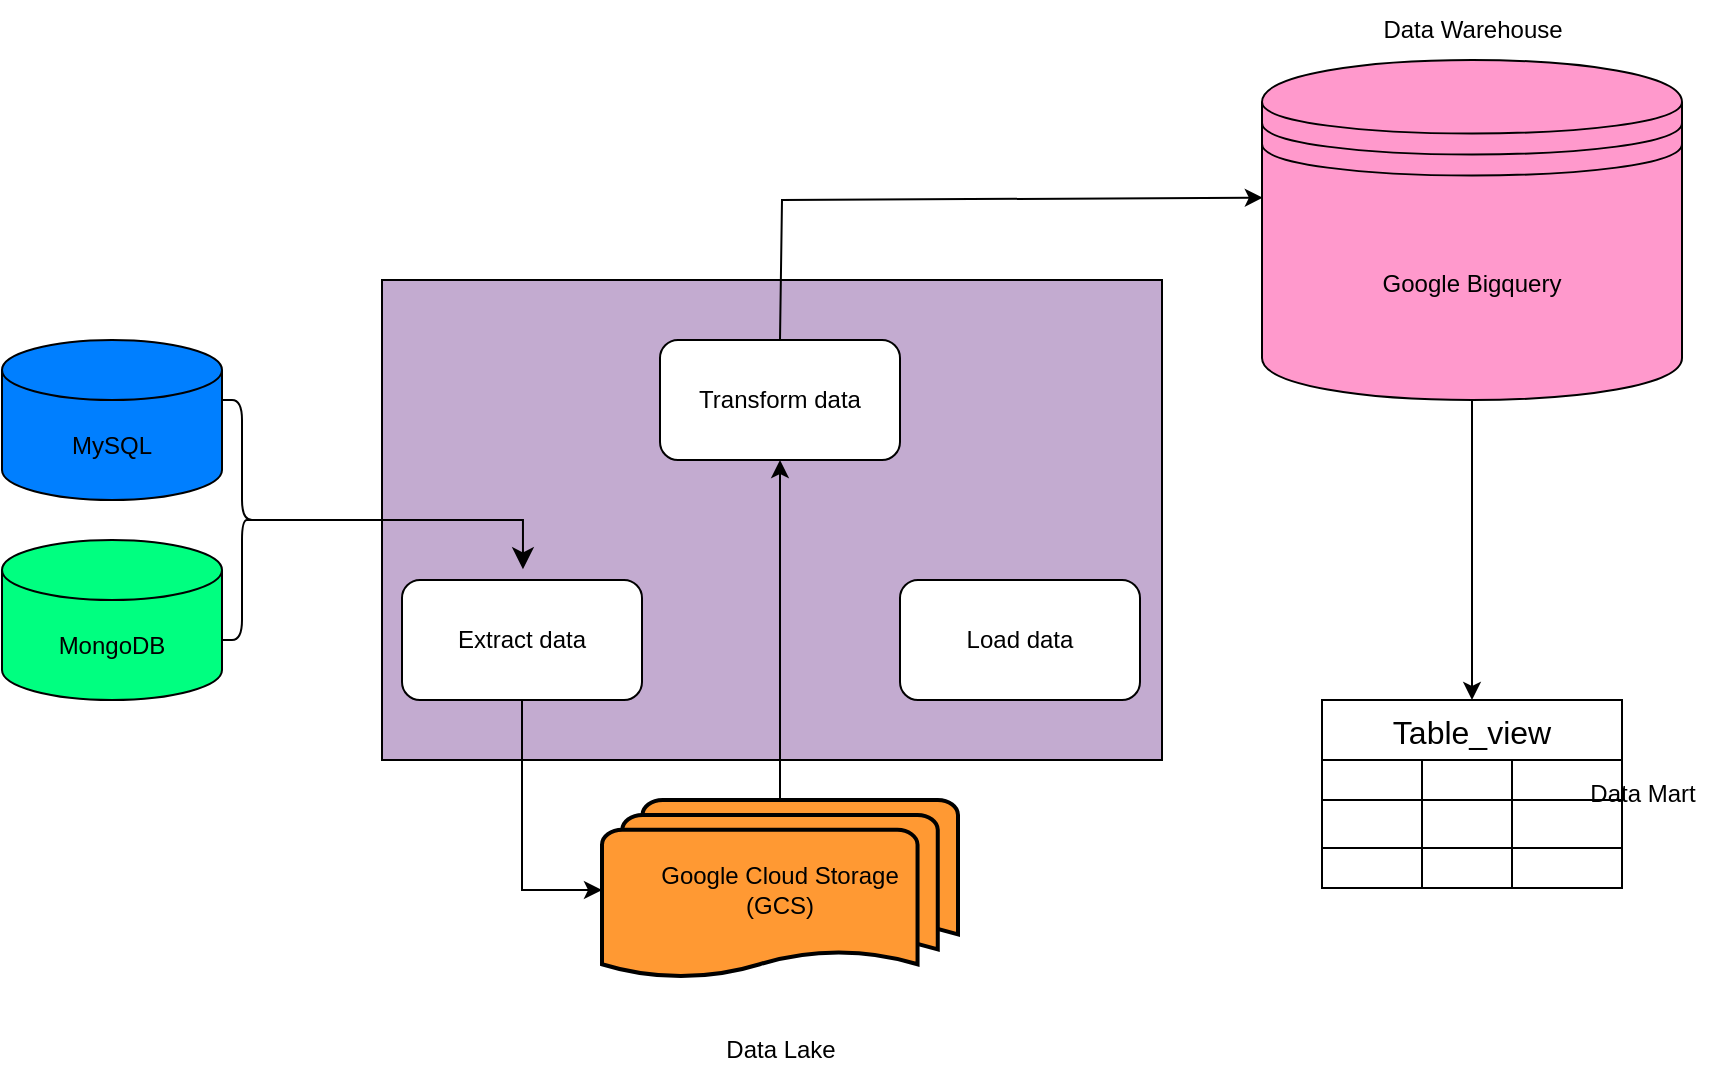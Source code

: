 <mxfile version="22.0.8" type="github">
  <diagram name="Trang-1" id="rsTrPgpdYaaQ_Xsguely">
    <mxGraphModel dx="2222" dy="652" grid="1" gridSize="10" guides="1" tooltips="1" connect="1" arrows="1" fold="1" page="1" pageScale="1" pageWidth="827" pageHeight="1169" math="0" shadow="0">
      <root>
        <mxCell id="0" />
        <mxCell id="1" parent="0" />
        <mxCell id="7S6xeoXfTRGh5N-Alklt-53" value="" style="rounded=0;whiteSpace=wrap;html=1;fillColor=#C3ABD0;" parent="1" vertex="1">
          <mxGeometry x="120" y="160" width="390" height="240" as="geometry" />
        </mxCell>
        <mxCell id="7S6xeoXfTRGh5N-Alklt-1" value="MongoDB" style="shape=cylinder3;whiteSpace=wrap;html=1;boundedLbl=1;backgroundOutline=1;size=15;fillColor=#00FF80;" parent="1" vertex="1">
          <mxGeometry x="-70" y="290" width="110" height="80" as="geometry" />
        </mxCell>
        <mxCell id="7S6xeoXfTRGh5N-Alklt-2" value="MySQL" style="shape=cylinder3;whiteSpace=wrap;html=1;boundedLbl=1;backgroundOutline=1;size=15;fillColor=#007FFF;" parent="1" vertex="1">
          <mxGeometry x="-70" y="190" width="110" height="80" as="geometry" />
        </mxCell>
        <mxCell id="7S6xeoXfTRGh5N-Alklt-3" value="Extract data" style="rounded=1;whiteSpace=wrap;html=1;" parent="1" vertex="1">
          <mxGeometry x="130" y="310" width="120" height="60" as="geometry" />
        </mxCell>
        <mxCell id="7S6xeoXfTRGh5N-Alklt-9" value="Transform data" style="rounded=1;whiteSpace=wrap;html=1;" parent="1" vertex="1">
          <mxGeometry x="259" y="190" width="120" height="60" as="geometry" />
        </mxCell>
        <mxCell id="7S6xeoXfTRGh5N-Alklt-12" value="Data Lake" style="text;html=1;align=center;verticalAlign=middle;resizable=0;points=[];autosize=1;strokeColor=none;fillColor=none;" parent="1" vertex="1">
          <mxGeometry x="279" y="530" width="80" height="30" as="geometry" />
        </mxCell>
        <mxCell id="7S6xeoXfTRGh5N-Alklt-13" value="Google Bigquery" style="shape=datastore;whiteSpace=wrap;html=1;fillColor=#FF99CC;" parent="1" vertex="1">
          <mxGeometry x="560" y="50" width="210" height="170" as="geometry" />
        </mxCell>
        <mxCell id="7S6xeoXfTRGh5N-Alklt-27" value="Table_view" style="shape=table;startSize=30;container=1;collapsible=0;childLayout=tableLayout;strokeColor=default;fontSize=16;" parent="1" vertex="1">
          <mxGeometry x="590" y="370" width="150" height="94" as="geometry" />
        </mxCell>
        <mxCell id="7S6xeoXfTRGh5N-Alklt-28" value="" style="shape=tableRow;horizontal=0;startSize=0;swimlaneHead=0;swimlaneBody=0;strokeColor=inherit;top=0;left=0;bottom=0;right=0;collapsible=0;dropTarget=0;fillColor=none;points=[[0,0.5],[1,0.5]];portConstraint=eastwest;fontSize=16;" parent="7S6xeoXfTRGh5N-Alklt-27" vertex="1">
          <mxGeometry y="30" width="150" height="20" as="geometry" />
        </mxCell>
        <mxCell id="7S6xeoXfTRGh5N-Alklt-29" value="" style="shape=partialRectangle;html=1;whiteSpace=wrap;connectable=0;strokeColor=inherit;overflow=hidden;fillColor=none;top=0;left=0;bottom=0;right=0;pointerEvents=1;fontSize=16;" parent="7S6xeoXfTRGh5N-Alklt-28" vertex="1">
          <mxGeometry width="50" height="20" as="geometry">
            <mxRectangle width="50" height="20" as="alternateBounds" />
          </mxGeometry>
        </mxCell>
        <mxCell id="7S6xeoXfTRGh5N-Alklt-30" value="" style="shape=partialRectangle;html=1;whiteSpace=wrap;connectable=0;strokeColor=inherit;overflow=hidden;fillColor=none;top=0;left=0;bottom=0;right=0;pointerEvents=1;fontSize=16;" parent="7S6xeoXfTRGh5N-Alklt-28" vertex="1">
          <mxGeometry x="50" width="45" height="20" as="geometry">
            <mxRectangle width="45" height="20" as="alternateBounds" />
          </mxGeometry>
        </mxCell>
        <mxCell id="7S6xeoXfTRGh5N-Alklt-31" value="" style="shape=partialRectangle;html=1;whiteSpace=wrap;connectable=0;strokeColor=inherit;overflow=hidden;fillColor=none;top=0;left=0;bottom=0;right=0;pointerEvents=1;fontSize=16;" parent="7S6xeoXfTRGh5N-Alklt-28" vertex="1">
          <mxGeometry x="95" width="55" height="20" as="geometry">
            <mxRectangle width="55" height="20" as="alternateBounds" />
          </mxGeometry>
        </mxCell>
        <mxCell id="7S6xeoXfTRGh5N-Alklt-32" value="" style="shape=tableRow;horizontal=0;startSize=0;swimlaneHead=0;swimlaneBody=0;strokeColor=inherit;top=0;left=0;bottom=0;right=0;collapsible=0;dropTarget=0;fillColor=none;points=[[0,0.5],[1,0.5]];portConstraint=eastwest;fontSize=16;" parent="7S6xeoXfTRGh5N-Alklt-27" vertex="1">
          <mxGeometry y="50" width="150" height="24" as="geometry" />
        </mxCell>
        <mxCell id="7S6xeoXfTRGh5N-Alklt-33" value="" style="shape=partialRectangle;html=1;whiteSpace=wrap;connectable=0;strokeColor=inherit;overflow=hidden;fillColor=none;top=0;left=0;bottom=0;right=0;pointerEvents=1;fontSize=16;" parent="7S6xeoXfTRGh5N-Alklt-32" vertex="1">
          <mxGeometry width="50" height="24" as="geometry">
            <mxRectangle width="50" height="24" as="alternateBounds" />
          </mxGeometry>
        </mxCell>
        <mxCell id="7S6xeoXfTRGh5N-Alklt-34" value="" style="shape=partialRectangle;html=1;whiteSpace=wrap;connectable=0;strokeColor=inherit;overflow=hidden;fillColor=none;top=0;left=0;bottom=0;right=0;pointerEvents=1;fontSize=16;" parent="7S6xeoXfTRGh5N-Alklt-32" vertex="1">
          <mxGeometry x="50" width="45" height="24" as="geometry">
            <mxRectangle width="45" height="24" as="alternateBounds" />
          </mxGeometry>
        </mxCell>
        <mxCell id="7S6xeoXfTRGh5N-Alklt-35" value="" style="shape=partialRectangle;html=1;whiteSpace=wrap;connectable=0;strokeColor=inherit;overflow=hidden;fillColor=none;top=0;left=0;bottom=0;right=0;pointerEvents=1;fontSize=16;" parent="7S6xeoXfTRGh5N-Alklt-32" vertex="1">
          <mxGeometry x="95" width="55" height="24" as="geometry">
            <mxRectangle width="55" height="24" as="alternateBounds" />
          </mxGeometry>
        </mxCell>
        <mxCell id="7S6xeoXfTRGh5N-Alklt-36" value="" style="shape=tableRow;horizontal=0;startSize=0;swimlaneHead=0;swimlaneBody=0;strokeColor=inherit;top=0;left=0;bottom=0;right=0;collapsible=0;dropTarget=0;fillColor=none;points=[[0,0.5],[1,0.5]];portConstraint=eastwest;fontSize=16;" parent="7S6xeoXfTRGh5N-Alklt-27" vertex="1">
          <mxGeometry y="74" width="150" height="20" as="geometry" />
        </mxCell>
        <mxCell id="7S6xeoXfTRGh5N-Alklt-37" value="" style="shape=partialRectangle;html=1;whiteSpace=wrap;connectable=0;strokeColor=inherit;overflow=hidden;fillColor=none;top=0;left=0;bottom=0;right=0;pointerEvents=1;fontSize=16;" parent="7S6xeoXfTRGh5N-Alklt-36" vertex="1">
          <mxGeometry width="50" height="20" as="geometry">
            <mxRectangle width="50" height="20" as="alternateBounds" />
          </mxGeometry>
        </mxCell>
        <mxCell id="7S6xeoXfTRGh5N-Alklt-38" value="" style="shape=partialRectangle;html=1;whiteSpace=wrap;connectable=0;strokeColor=inherit;overflow=hidden;fillColor=none;top=0;left=0;bottom=0;right=0;pointerEvents=1;fontSize=16;" parent="7S6xeoXfTRGh5N-Alklt-36" vertex="1">
          <mxGeometry x="50" width="45" height="20" as="geometry">
            <mxRectangle width="45" height="20" as="alternateBounds" />
          </mxGeometry>
        </mxCell>
        <mxCell id="7S6xeoXfTRGh5N-Alklt-39" value="" style="shape=partialRectangle;html=1;whiteSpace=wrap;connectable=0;strokeColor=inherit;overflow=hidden;fillColor=none;top=0;left=0;bottom=0;right=0;pointerEvents=1;fontSize=16;" parent="7S6xeoXfTRGh5N-Alklt-36" vertex="1">
          <mxGeometry x="95" width="55" height="20" as="geometry">
            <mxRectangle width="55" height="20" as="alternateBounds" />
          </mxGeometry>
        </mxCell>
        <mxCell id="7S6xeoXfTRGh5N-Alklt-40" value="Data Mart" style="text;html=1;align=center;verticalAlign=middle;resizable=0;points=[];autosize=1;strokeColor=none;fillColor=none;" parent="1" vertex="1">
          <mxGeometry x="710" y="402" width="80" height="30" as="geometry" />
        </mxCell>
        <mxCell id="7S6xeoXfTRGh5N-Alklt-41" value="" style="endArrow=classic;html=1;rounded=0;entryX=0.5;entryY=0;entryDx=0;entryDy=0;" parent="1" source="7S6xeoXfTRGh5N-Alklt-13" target="7S6xeoXfTRGh5N-Alklt-27" edge="1">
          <mxGeometry width="50" height="50" relative="1" as="geometry">
            <mxPoint x="480" y="430" as="sourcePoint" />
            <mxPoint x="640" y="430" as="targetPoint" />
          </mxGeometry>
        </mxCell>
        <mxCell id="7S6xeoXfTRGh5N-Alklt-42" value="Google Cloud Storage&lt;br&gt;(GCS)&lt;br&gt;" style="strokeWidth=2;html=1;shape=mxgraph.flowchart.multi-document;whiteSpace=wrap;fillColor=#FF9933;" parent="1" vertex="1">
          <mxGeometry x="230" y="420" width="178" height="90" as="geometry" />
        </mxCell>
        <mxCell id="7S6xeoXfTRGh5N-Alklt-43" value="Data Warehouse" style="text;html=1;align=center;verticalAlign=middle;resizable=0;points=[];autosize=1;strokeColor=none;fillColor=none;" parent="1" vertex="1">
          <mxGeometry x="610" y="20" width="110" height="30" as="geometry" />
        </mxCell>
        <mxCell id="7S6xeoXfTRGh5N-Alklt-46" value="" style="endArrow=classic;html=1;rounded=0;exitX=0.5;exitY=0;exitDx=0;exitDy=0;exitPerimeter=0;entryX=0.5;entryY=1;entryDx=0;entryDy=0;" parent="1" source="7S6xeoXfTRGh5N-Alklt-42" target="7S6xeoXfTRGh5N-Alklt-9" edge="1">
          <mxGeometry width="50" height="50" relative="1" as="geometry">
            <mxPoint x="480" y="350" as="sourcePoint" />
            <mxPoint x="530" y="300" as="targetPoint" />
          </mxGeometry>
        </mxCell>
        <mxCell id="7S6xeoXfTRGh5N-Alklt-51" value="Load data" style="rounded=1;whiteSpace=wrap;html=1;" parent="1" vertex="1">
          <mxGeometry x="379" y="310" width="120" height="60" as="geometry" />
        </mxCell>
        <mxCell id="7S6xeoXfTRGh5N-Alklt-56" value="" style="shape=curlyBracket;whiteSpace=wrap;html=1;rounded=1;flipH=1;labelPosition=right;verticalLabelPosition=middle;align=left;verticalAlign=middle;" parent="1" vertex="1">
          <mxGeometry x="40" y="220" width="20" height="120" as="geometry" />
        </mxCell>
        <mxCell id="7S6xeoXfTRGh5N-Alklt-57" value="" style="edgeStyle=elbowEdgeStyle;elbow=vertical;endArrow=classic;html=1;curved=0;rounded=0;endSize=8;startSize=8;exitX=0.1;exitY=0.5;exitDx=0;exitDy=0;exitPerimeter=0;entryX=0.504;entryY=-0.089;entryDx=0;entryDy=0;entryPerimeter=0;" parent="1" source="7S6xeoXfTRGh5N-Alklt-56" target="7S6xeoXfTRGh5N-Alklt-3" edge="1">
          <mxGeometry width="50" height="50" relative="1" as="geometry">
            <mxPoint x="480" y="260" as="sourcePoint" />
            <mxPoint x="530" y="210" as="targetPoint" />
            <Array as="points">
              <mxPoint x="170" y="280" />
            </Array>
          </mxGeometry>
        </mxCell>
        <mxCell id="7S6xeoXfTRGh5N-Alklt-59" value="" style="endArrow=classic;html=1;rounded=0;exitX=0.5;exitY=0;exitDx=0;exitDy=0;entryX=0.002;entryY=0.405;entryDx=0;entryDy=0;entryPerimeter=0;" parent="1" source="7S6xeoXfTRGh5N-Alklt-9" target="7S6xeoXfTRGh5N-Alklt-13" edge="1">
          <mxGeometry width="50" height="50" relative="1" as="geometry">
            <mxPoint x="329" y="430" as="sourcePoint" />
            <mxPoint x="329" y="260" as="targetPoint" />
            <Array as="points">
              <mxPoint x="320" y="120" />
            </Array>
          </mxGeometry>
        </mxCell>
        <mxCell id="7S6xeoXfTRGh5N-Alklt-63" style="edgeStyle=orthogonalEdgeStyle;rounded=0;orthogonalLoop=1;jettySize=auto;html=1;exitX=0.5;exitY=1;exitDx=0;exitDy=0;entryX=0;entryY=0.5;entryDx=0;entryDy=0;entryPerimeter=0;" parent="1" source="7S6xeoXfTRGh5N-Alklt-3" target="7S6xeoXfTRGh5N-Alklt-42" edge="1">
          <mxGeometry relative="1" as="geometry" />
        </mxCell>
      </root>
    </mxGraphModel>
  </diagram>
</mxfile>
